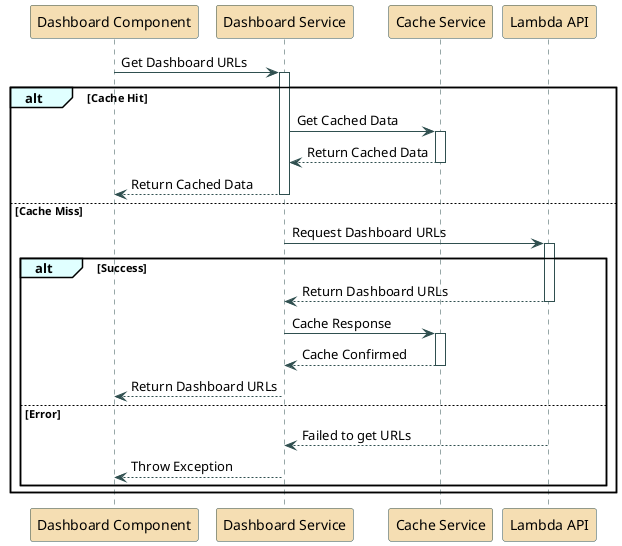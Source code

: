 @startuml dashboard-service-sequence

skinparam sequenceArrowColor DarkSlateGray
skinparam sequenceGroupBackgroundColor LightCyan
skinparam sequenceLifeLineBorderColor DarkSlateGray
skinparam sequenceParticipantBackgroundColor Wheat
skinparam sequenceParticipantBorderColor DarkSlateGray

participant "Dashboard Component" as DC
participant "Dashboard Service" as DS
participant "Cache Service" as CS
participant "Lambda API" as LA

DC -> DS: Get Dashboard URLs
activate DS

alt Cache Hit
    DS -> CS: Get Cached Data
    activate CS
    CS --> DS: Return Cached Data
    deactivate CS
    DS --> DC: Return Cached Data
    deactivate DS
else Cache Miss
    DS -> LA: Request Dashboard URLs
    activate LA

    alt Success
        LA --> DS: Return Dashboard URLs
        deactivate LA
        DS -> CS: Cache Response
        activate CS
        CS --> DS: Cache Confirmed
        deactivate CS
        DS --> DC: Return Dashboard URLs
        deactivate DS
    else Error
        LA --> DS: Failed to get URLs
        deactivate LA
        DS --> DC: Throw Exception
        deactivate DS
    end
end

@enduml 